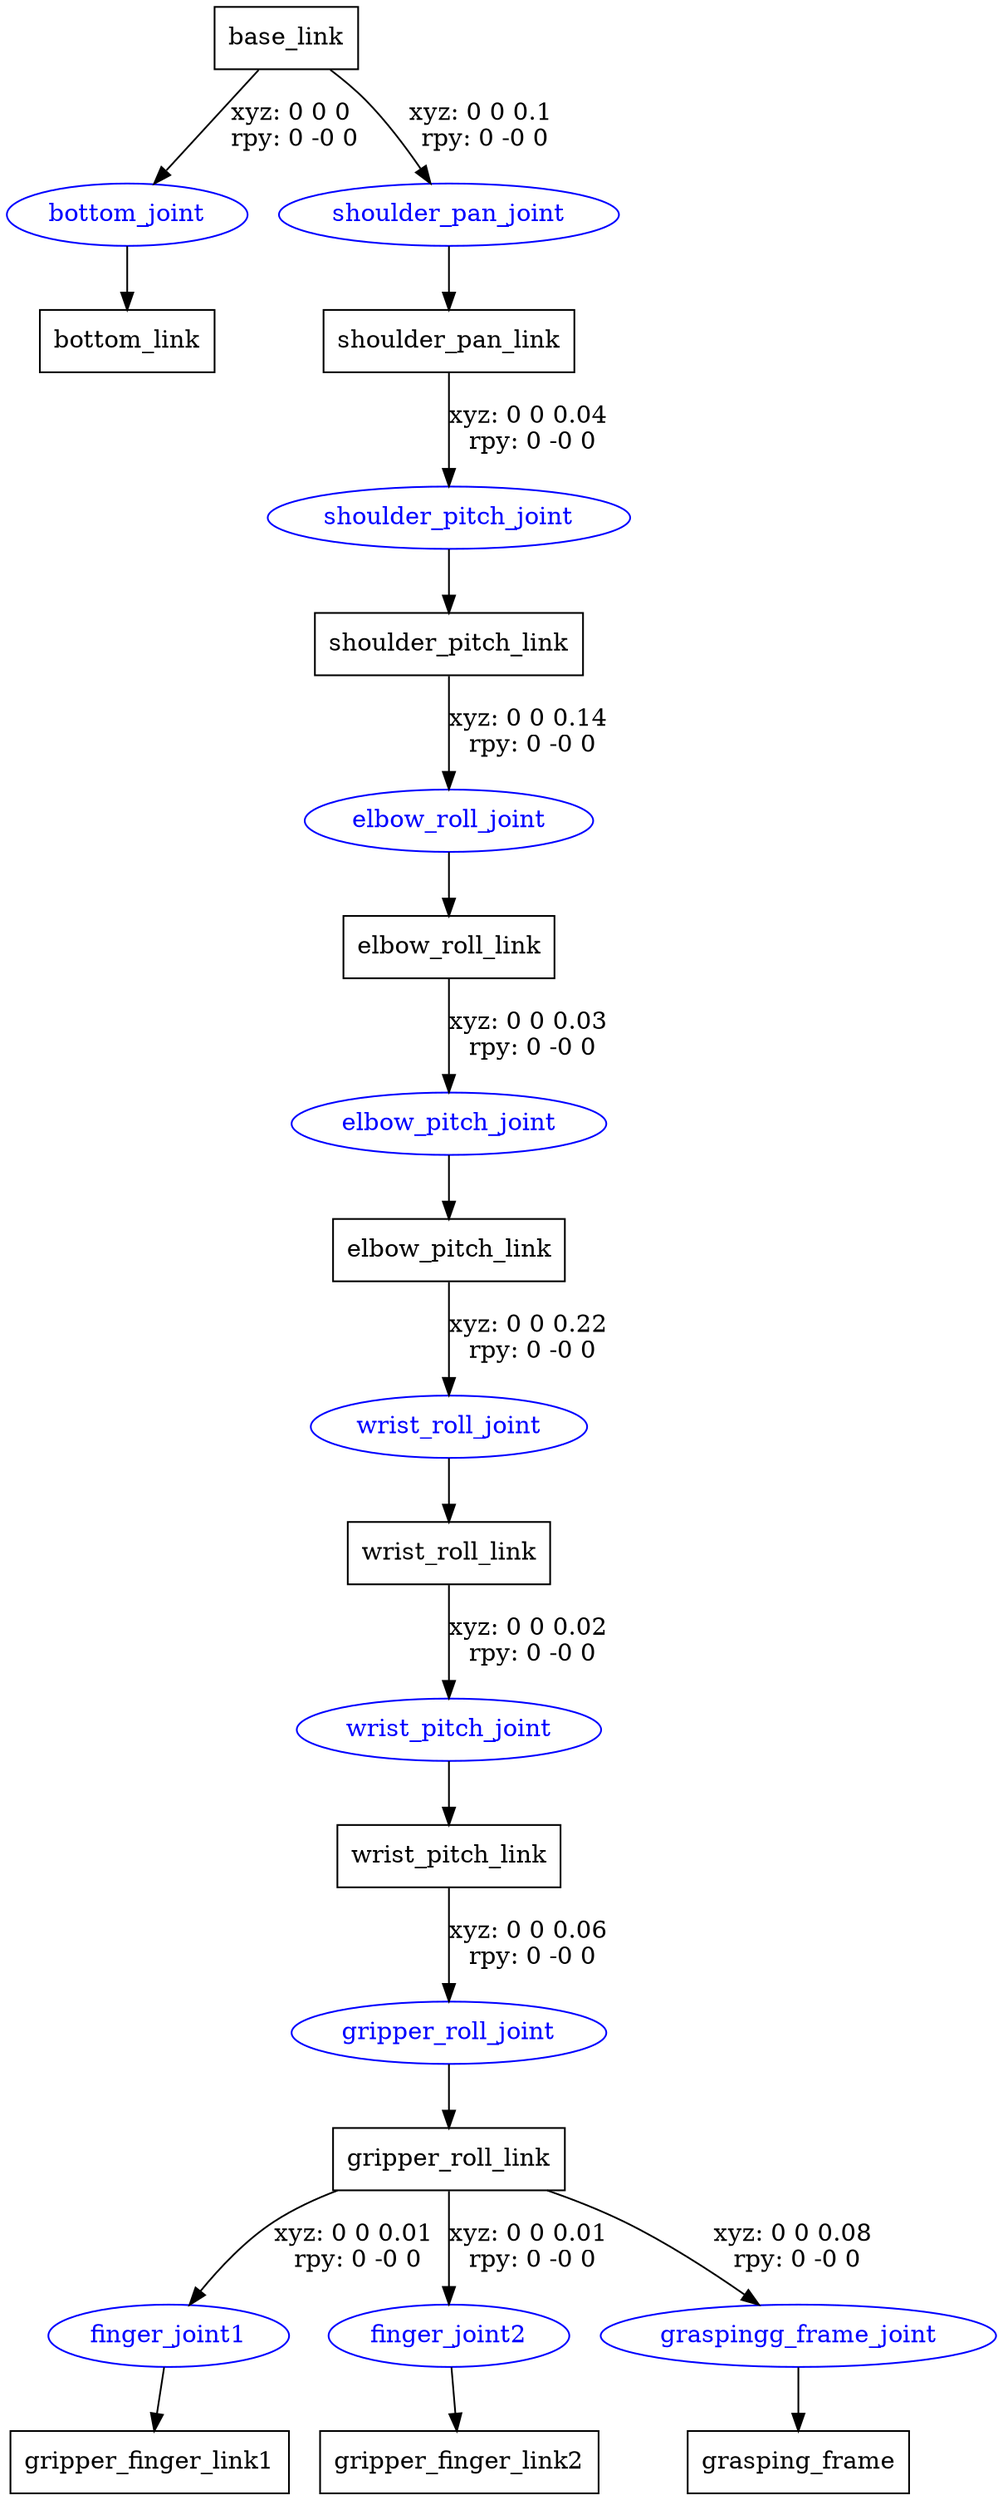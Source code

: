 digraph G {
node [shape=box];
"base_link" [label="base_link"];
"bottom_link" [label="bottom_link"];
"shoulder_pan_link" [label="shoulder_pan_link"];
"shoulder_pitch_link" [label="shoulder_pitch_link"];
"elbow_roll_link" [label="elbow_roll_link"];
"elbow_pitch_link" [label="elbow_pitch_link"];
"wrist_roll_link" [label="wrist_roll_link"];
"wrist_pitch_link" [label="wrist_pitch_link"];
"gripper_roll_link" [label="gripper_roll_link"];
"gripper_finger_link1" [label="gripper_finger_link1"];
"gripper_finger_link2" [label="gripper_finger_link2"];
"grasping_frame" [label="grasping_frame"];
node [shape=ellipse, color=blue, fontcolor=blue];
"base_link" -> "bottom_joint" [label="xyz: 0 0 0 \nrpy: 0 -0 0"]
"bottom_joint" -> "bottom_link"
"base_link" -> "shoulder_pan_joint" [label="xyz: 0 0 0.1 \nrpy: 0 -0 0"]
"shoulder_pan_joint" -> "shoulder_pan_link"
"shoulder_pan_link" -> "shoulder_pitch_joint" [label="xyz: 0 0 0.04 \nrpy: 0 -0 0"]
"shoulder_pitch_joint" -> "shoulder_pitch_link"
"shoulder_pitch_link" -> "elbow_roll_joint" [label="xyz: 0 0 0.14 \nrpy: 0 -0 0"]
"elbow_roll_joint" -> "elbow_roll_link"
"elbow_roll_link" -> "elbow_pitch_joint" [label="xyz: 0 0 0.03 \nrpy: 0 -0 0"]
"elbow_pitch_joint" -> "elbow_pitch_link"
"elbow_pitch_link" -> "wrist_roll_joint" [label="xyz: 0 0 0.22 \nrpy: 0 -0 0"]
"wrist_roll_joint" -> "wrist_roll_link"
"wrist_roll_link" -> "wrist_pitch_joint" [label="xyz: 0 0 0.02 \nrpy: 0 -0 0"]
"wrist_pitch_joint" -> "wrist_pitch_link"
"wrist_pitch_link" -> "gripper_roll_joint" [label="xyz: 0 0 0.06 \nrpy: 0 -0 0"]
"gripper_roll_joint" -> "gripper_roll_link"
"gripper_roll_link" -> "finger_joint1" [label="xyz: 0 0 0.01 \nrpy: 0 -0 0"]
"finger_joint1" -> "gripper_finger_link1"
"gripper_roll_link" -> "finger_joint2" [label="xyz: 0 0 0.01 \nrpy: 0 -0 0"]
"finger_joint2" -> "gripper_finger_link2"
"gripper_roll_link" -> "graspingg_frame_joint" [label="xyz: 0 0 0.08 \nrpy: 0 -0 0"]
"graspingg_frame_joint" -> "grasping_frame"
}
